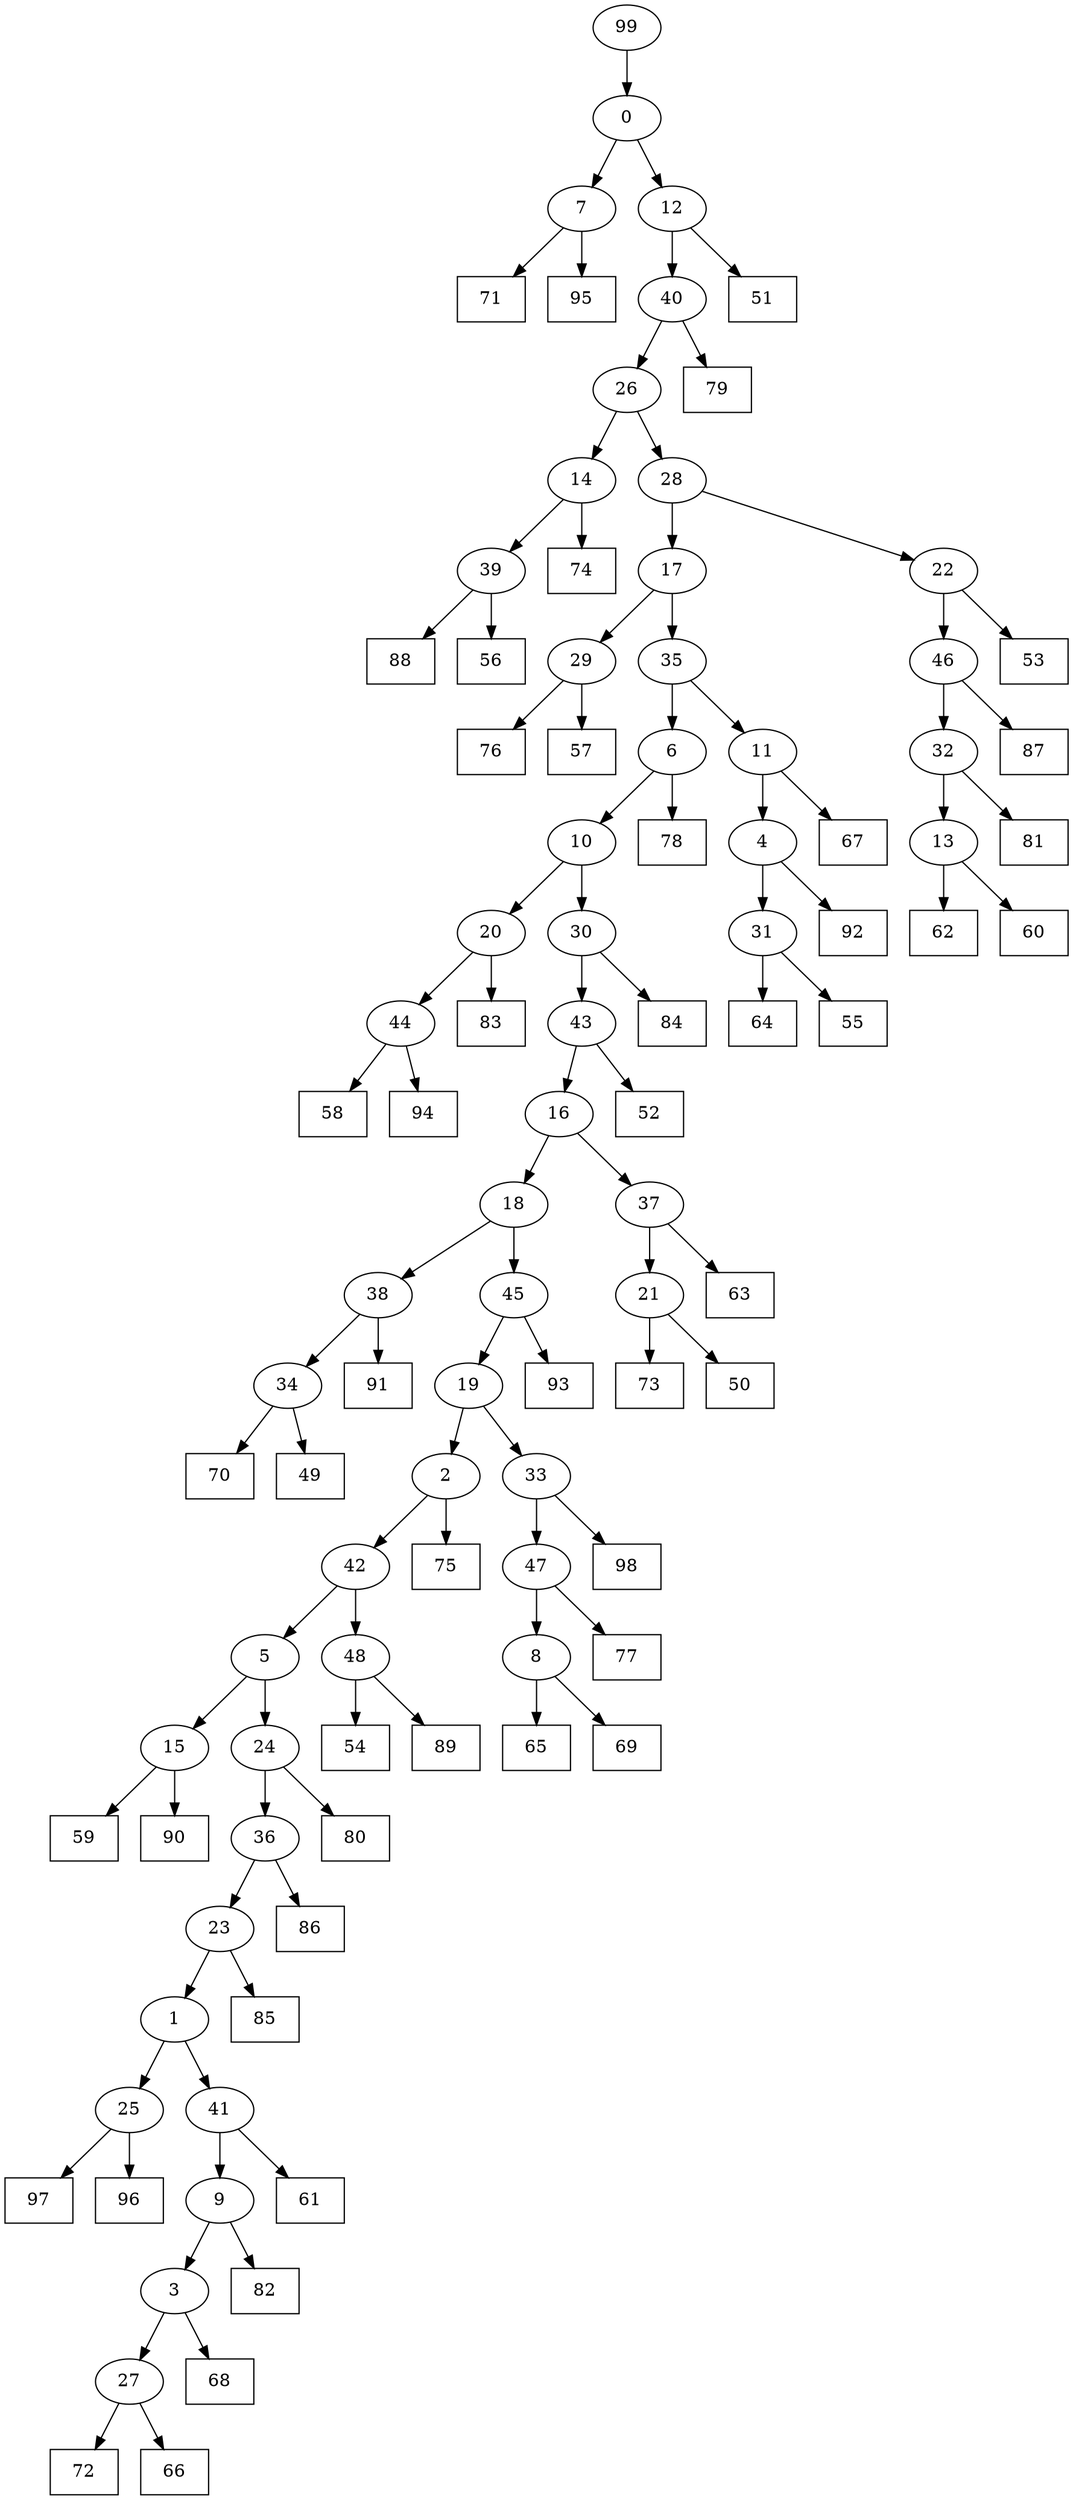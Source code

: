 digraph G {
0[label="0"];
1[label="1"];
2[label="2"];
3[label="3"];
4[label="4"];
5[label="5"];
6[label="6"];
7[label="7"];
8[label="8"];
9[label="9"];
10[label="10"];
11[label="11"];
12[label="12"];
13[label="13"];
14[label="14"];
15[label="15"];
16[label="16"];
17[label="17"];
18[label="18"];
19[label="19"];
20[label="20"];
21[label="21"];
22[label="22"];
23[label="23"];
24[label="24"];
25[label="25"];
26[label="26"];
27[label="27"];
28[label="28"];
29[label="29"];
30[label="30"];
31[label="31"];
32[label="32"];
33[label="33"];
34[label="34"];
35[label="35"];
36[label="36"];
37[label="37"];
38[label="38"];
39[label="39"];
40[label="40"];
41[label="41"];
42[label="42"];
43[label="43"];
44[label="44"];
45[label="45"];
46[label="46"];
47[label="47"];
48[label="48"];
49[shape=box,label="72"];
50[shape=box,label="75"];
51[shape=box,label="81"];
52[shape=box,label="93"];
53[shape=box,label="58"];
54[shape=box,label="71"];
55[shape=box,label="70"];
56[shape=box,label="59"];
57[shape=box,label="76"];
58[shape=box,label="62"];
59[shape=box,label="77"];
60[shape=box,label="65"];
61[shape=box,label="49"];
62[shape=box,label="94"];
63[shape=box,label="53"];
64[shape=box,label="98"];
65[shape=box,label="97"];
66[shape=box,label="82"];
67[shape=box,label="96"];
68[shape=box,label="87"];
69[shape=box,label="91"];
70[shape=box,label="73"];
71[shape=box,label="78"];
72[shape=box,label="51"];
73[shape=box,label="83"];
74[shape=box,label="88"];
75[shape=box,label="63"];
76[shape=box,label="54"];
77[shape=box,label="79"];
78[shape=box,label="67"];
79[shape=box,label="57"];
80[shape=box,label="64"];
81[shape=box,label="55"];
82[shape=box,label="90"];
83[shape=box,label="84"];
84[shape=box,label="92"];
85[shape=box,label="56"];
86[shape=box,label="85"];
87[shape=box,label="95"];
88[shape=box,label="86"];
89[shape=box,label="68"];
90[shape=box,label="66"];
91[shape=box,label="60"];
92[shape=box,label="69"];
93[shape=box,label="74"];
94[shape=box,label="61"];
95[shape=box,label="80"];
96[shape=box,label="89"];
97[shape=box,label="52"];
98[shape=box,label="50"];
99[label="99"];
23->86 ;
48->96 ;
32->51 ;
26->28 ;
29->79 ;
46->32 ;
21->70 ;
47->59 ;
7->54 ;
13->91 ;
15->82 ;
41->94 ;
32->13 ;
46->68 ;
45->52 ;
25->65 ;
31->80 ;
8->60 ;
38->69 ;
39->85 ;
19->33 ;
33->64 ;
20->73 ;
20->44 ;
44->62 ;
7->87 ;
15->56 ;
9->66 ;
47->8 ;
8->92 ;
12->72 ;
48->76 ;
40->77 ;
5->15 ;
10->30 ;
11->4 ;
4->84 ;
16->37 ;
37->75 ;
24->95 ;
1->41 ;
18->38 ;
3->89 ;
33->47 ;
28->17 ;
14->93 ;
30->83 ;
14->39 ;
34->61 ;
19->2 ;
2->50 ;
13->58 ;
36->23 ;
9->3 ;
16->18 ;
18->45 ;
45->19 ;
23->1 ;
41->9 ;
28->22 ;
22->46 ;
27->90 ;
44->53 ;
37->21 ;
21->98 ;
12->40 ;
2->42 ;
42->48 ;
39->74 ;
38->34 ;
34->55 ;
24->36 ;
43->16 ;
36->88 ;
1->25 ;
25->67 ;
11->78 ;
17->29 ;
29->57 ;
17->35 ;
35->11 ;
3->27 ;
35->6 ;
6->71 ;
26->14 ;
27->49 ;
42->5 ;
5->24 ;
0->7 ;
40->26 ;
0->12 ;
30->43 ;
43->97 ;
99->0 ;
4->31 ;
31->81 ;
22->63 ;
6->10 ;
10->20 ;
}
